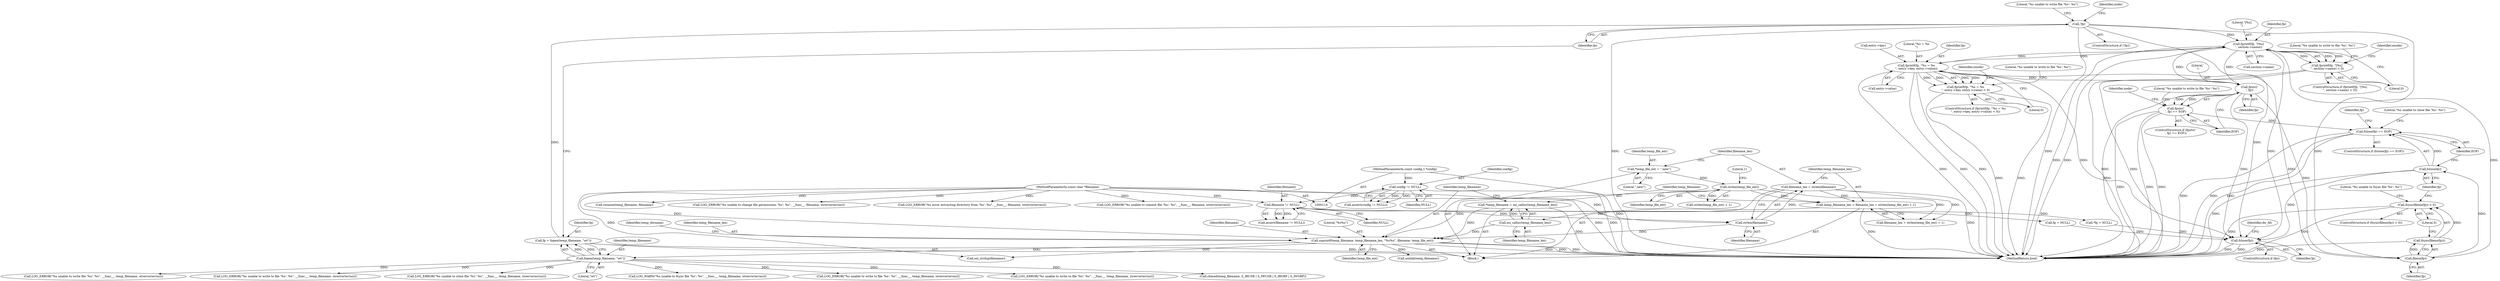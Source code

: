 digraph "0_Android_472271b153c5dc53c28beac55480a8d8434b2d5c_56@API" {
"1000252" [label="(Call,fprintf(fp, \"[%s]\n\", section->name))"];
"1000324" [label="(Call,fputc('\n', fp))"];
"1000252" [label="(Call,fprintf(fp, \"[%s]\n\", section->name))"];
"1000295" [label="(Call,fprintf(fp, \"%s = %s\n\", entry->key, entry->value))"];
"1000214" [label="(Call,!fp)"];
"1000208" [label="(Call,fp = fopen(temp_filename, \"wt\"))"];
"1000210" [label="(Call,fopen(temp_filename, \"wt\"))"];
"1000163" [label="(Call,snprintf(temp_filename, temp_filename_len, \"%s%s\", filename, temp_file_ext))"];
"1000159" [label="(Call,*temp_filename = osi_calloc(temp_filename_len))"];
"1000161" [label="(Call,osi_calloc(temp_filename_len))"];
"1000150" [label="(Call,temp_filename_len = filename_len + strlen(temp_file_ext) + 1)"];
"1000145" [label="(Call,filename_len = strlen(filename))"];
"1000147" [label="(Call,strlen(filename))"];
"1000123" [label="(Call,filename != NULL)"];
"1000116" [label="(MethodParameterIn,const char *filename)"];
"1000119" [label="(Call,config != NULL)"];
"1000115" [label="(MethodParameterIn,const config_t *config)"];
"1000155" [label="(Call,strlen(temp_file_ext))"];
"1000141" [label="(Call,*temp_file_ext = \".new\")"];
"1000251" [label="(Call,fprintf(fp, \"[%s]\n\", section->name) < 0)"];
"1000323" [label="(Call,fputc('\n', fp) == EOF)"];
"1000350" [label="(Call,fclose(fp) == EOF)"];
"1000339" [label="(Call,fileno(fp))"];
"1000338" [label="(Call,fsync(fileno(fp)))"];
"1000337" [label="(Call,fsync(fileno(fp)) < 0)"];
"1000351" [label="(Call,fclose(fp))"];
"1000437" [label="(Call,fclose(fp))"];
"1000294" [label="(Call,fprintf(fp, \"%s = %s\n\", entry->key, entry->value) < 0)"];
"1000326" [label="(Identifier,fp)"];
"1000117" [label="(Block,)"];
"1000340" [label="(Identifier,fp)"];
"1000298" [label="(Call,entry->key)"];
"1000120" [label="(Identifier,config)"];
"1000295" [label="(Call,fprintf(fp, \"%s = %s\n\", entry->key, entry->value))"];
"1000293" [label="(ControlStructure,if (fprintf(fp, \"%s = %s\n\", entry->key, entry->value) < 0))"];
"1000362" [label="(Call,fp = NULL)"];
"1000363" [label="(Identifier,fp)"];
"1000304" [label="(Literal,0)"];
"1000254" [label="(Literal,\"[%s]\n\")"];
"1000137" [label="(Call,*fp = NULL)"];
"1000352" [label="(Identifier,fp)"];
"1000161" [label="(Call,osi_calloc(temp_filename_len))"];
"1000336" [label="(ControlStructure,if (fsync(fileno(fp)) < 0))"];
"1000218" [label="(Literal,\"%s unable to write file '%s': %s\")"];
"1000330" [label="(Literal,\"%s unable to write to file '%s': %s\")"];
"1000122" [label="(Call,assert(filename != NULL))"];
"1000154" [label="(Call,strlen(temp_file_ext) + 1)"];
"1000162" [label="(Identifier,temp_filename_len)"];
"1000433" [label="(Call,unlink(temp_filename))"];
"1000116" [label="(MethodParameterIn,const char *filename)"];
"1000307" [label="(Literal,\"%s unable to write to file '%s': %s\")"];
"1000437" [label="(Call,fclose(fp))"];
"1000125" [label="(Identifier,NULL)"];
"1000435" [label="(ControlStructure,if (fp))"];
"1000297" [label="(Literal,\"%s = %s\n\")"];
"1000356" [label="(Literal,\"%s unable to close file '%s': %s\")"];
"1000212" [label="(Literal,\"wt\")"];
"1000253" [label="(Identifier,fp)"];
"1000118" [label="(Call,assert(config != NULL))"];
"1000255" [label="(Call,section->name)"];
"1000323" [label="(Call,fputc('\n', fp) == EOF)"];
"1000147" [label="(Call,strlen(filename))"];
"1000322" [label="(ControlStructure,if (fputc('\n', fp) == EOF))"];
"1000150" [label="(Call,temp_filename_len = filename_len + strlen(temp_file_ext) + 1)"];
"1000227" [label="(Identifier,node)"];
"1000159" [label="(Call,*temp_filename = osi_calloc(temp_filename_len))"];
"1000349" [label="(ControlStructure,if (fclose(fp) == EOF))"];
"1000165" [label="(Identifier,temp_filename_len)"];
"1000172" [label="(Call,osi_strdup(filename))"];
"1000217" [label="(Call,LOG_ERROR(\"%s unable to write file '%s': %s\", __func__, temp_filename, strerror(errno)))"];
"1000353" [label="(Identifier,EOF)"];
"1000344" [label="(Literal,\"%s unable to fsync file '%s': %s\")"];
"1000209" [label="(Identifier,fp)"];
"1000329" [label="(Call,LOG_ERROR(\"%s unable to write to file '%s': %s\", __func__, temp_filename, strerror(errno)))"];
"1000351" [label="(Call,fclose(fp))"];
"1000164" [label="(Identifier,temp_filename)"];
"1000160" [label="(Identifier,temp_filename)"];
"1000143" [label="(Literal,\".new\")"];
"1000438" [label="(Identifier,fp)"];
"1000324" [label="(Call,fputc('\n', fp))"];
"1000142" [label="(Identifier,temp_file_ext)"];
"1000355" [label="(Call,LOG_ERROR(\"%s unable to close file '%s': %s\", __func__, temp_filename, strerror(errno)))"];
"1000151" [label="(Identifier,temp_filename_len)"];
"1000115" [label="(MethodParameterIn,const config_t *config)"];
"1000166" [label="(Literal,\"%s%s\")"];
"1000325" [label="(Literal,'\n')"];
"1000270" [label="(Identifier,enode)"];
"1000141" [label="(Call,*temp_file_ext = \".new\")"];
"1000379" [label="(Call,LOG_ERROR(\"%s unable to change file permissions '%s': %s\", __func__, filename, strerror(errno)))"];
"1000208" [label="(Call,fp = fopen(temp_filename, \"wt\"))"];
"1000156" [label="(Identifier,temp_file_ext)"];
"1000211" [label="(Identifier,temp_filename)"];
"1000294" [label="(Call,fprintf(fp, \"%s = %s\n\", entry->key, entry->value) < 0)"];
"1000239" [label="(Identifier,node)"];
"1000183" [label="(Call,LOG_ERROR(\"%s error extracting directory from '%s': %s\", __func__, filename, strerror(errno)))"];
"1000210" [label="(Call,fopen(temp_filename, \"wt\"))"];
"1000214" [label="(Call,!fp)"];
"1000252" [label="(Call,fprintf(fp, \"[%s]\n\", section->name))"];
"1000296" [label="(Identifier,fp)"];
"1000155" [label="(Call,strlen(temp_file_ext))"];
"1000171" [label="(Identifier,temp_dirname)"];
"1000338" [label="(Call,fsync(fileno(fp)))"];
"1000146" [label="(Identifier,filename_len)"];
"1000452" [label="(MethodReturn,bool)"];
"1000327" [label="(Identifier,EOF)"];
"1000343" [label="(Call,LOG_WARN(\"%s unable to fsync file '%s': %s\", __func__, temp_filename, strerror(errno)))"];
"1000394" [label="(Call,LOG_ERROR(\"%s unable to commit file '%s': %s\", __func__, filename, strerror(errno)))"];
"1000145" [label="(Call,filename_len = strlen(filename))"];
"1000163" [label="(Call,snprintf(temp_filename, temp_filename_len, \"%s%s\", filename, temp_file_ext))"];
"1000157" [label="(Literal,1)"];
"1000251" [label="(Call,fprintf(fp, \"[%s]\n\", section->name) < 0)"];
"1000167" [label="(Identifier,filename)"];
"1000119" [label="(Call,config != NULL)"];
"1000124" [label="(Identifier,filename)"];
"1000213" [label="(ControlStructure,if (!fp))"];
"1000258" [label="(Literal,0)"];
"1000123" [label="(Call,filename != NULL)"];
"1000260" [label="(Call,LOG_ERROR(\"%s unable to write to file '%s': %s\", __func__, temp_filename, strerror(errno)))"];
"1000168" [label="(Identifier,temp_file_ext)"];
"1000388" [label="(Call,rename(temp_filename, filename))"];
"1000301" [label="(Call,entry->value)"];
"1000152" [label="(Call,filename_len + strlen(temp_file_ext) + 1)"];
"1000441" [label="(Identifier,dir_fd)"];
"1000306" [label="(Call,LOG_ERROR(\"%s unable to write to file '%s': %s\", __func__, temp_filename, strerror(errno)))"];
"1000367" [label="(Call,chmod(temp_filename, S_IRUSR | S_IWUSR | S_IRGRP | S_IWGRP))"];
"1000282" [label="(Identifier,enode)"];
"1000339" [label="(Call,fileno(fp))"];
"1000350" [label="(Call,fclose(fp) == EOF)"];
"1000337" [label="(Call,fsync(fileno(fp)) < 0)"];
"1000261" [label="(Literal,\"%s unable to write to file '%s': %s\")"];
"1000341" [label="(Literal,0)"];
"1000250" [label="(ControlStructure,if (fprintf(fp, \"[%s]\n\", section->name) < 0))"];
"1000148" [label="(Identifier,filename)"];
"1000215" [label="(Identifier,fp)"];
"1000121" [label="(Identifier,NULL)"];
"1000252" -> "1000251"  [label="AST: "];
"1000252" -> "1000255"  [label="CFG: "];
"1000253" -> "1000252"  [label="AST: "];
"1000254" -> "1000252"  [label="AST: "];
"1000255" -> "1000252"  [label="AST: "];
"1000258" -> "1000252"  [label="CFG: "];
"1000252" -> "1000452"  [label="DDG: "];
"1000252" -> "1000452"  [label="DDG: "];
"1000252" -> "1000251"  [label="DDG: "];
"1000252" -> "1000251"  [label="DDG: "];
"1000252" -> "1000251"  [label="DDG: "];
"1000324" -> "1000252"  [label="DDG: "];
"1000295" -> "1000252"  [label="DDG: "];
"1000214" -> "1000252"  [label="DDG: "];
"1000252" -> "1000295"  [label="DDG: "];
"1000252" -> "1000324"  [label="DDG: "];
"1000252" -> "1000339"  [label="DDG: "];
"1000252" -> "1000437"  [label="DDG: "];
"1000324" -> "1000323"  [label="AST: "];
"1000324" -> "1000326"  [label="CFG: "];
"1000325" -> "1000324"  [label="AST: "];
"1000326" -> "1000324"  [label="AST: "];
"1000327" -> "1000324"  [label="CFG: "];
"1000324" -> "1000452"  [label="DDG: "];
"1000324" -> "1000323"  [label="DDG: "];
"1000324" -> "1000323"  [label="DDG: "];
"1000295" -> "1000324"  [label="DDG: "];
"1000324" -> "1000339"  [label="DDG: "];
"1000324" -> "1000437"  [label="DDG: "];
"1000295" -> "1000294"  [label="AST: "];
"1000295" -> "1000301"  [label="CFG: "];
"1000296" -> "1000295"  [label="AST: "];
"1000297" -> "1000295"  [label="AST: "];
"1000298" -> "1000295"  [label="AST: "];
"1000301" -> "1000295"  [label="AST: "];
"1000304" -> "1000295"  [label="CFG: "];
"1000295" -> "1000452"  [label="DDG: "];
"1000295" -> "1000452"  [label="DDG: "];
"1000295" -> "1000452"  [label="DDG: "];
"1000295" -> "1000294"  [label="DDG: "];
"1000295" -> "1000294"  [label="DDG: "];
"1000295" -> "1000294"  [label="DDG: "];
"1000295" -> "1000294"  [label="DDG: "];
"1000295" -> "1000339"  [label="DDG: "];
"1000295" -> "1000437"  [label="DDG: "];
"1000214" -> "1000213"  [label="AST: "];
"1000214" -> "1000215"  [label="CFG: "];
"1000215" -> "1000214"  [label="AST: "];
"1000218" -> "1000214"  [label="CFG: "];
"1000227" -> "1000214"  [label="CFG: "];
"1000214" -> "1000452"  [label="DDG: "];
"1000214" -> "1000452"  [label="DDG: "];
"1000208" -> "1000214"  [label="DDG: "];
"1000214" -> "1000339"  [label="DDG: "];
"1000214" -> "1000437"  [label="DDG: "];
"1000208" -> "1000117"  [label="AST: "];
"1000208" -> "1000210"  [label="CFG: "];
"1000209" -> "1000208"  [label="AST: "];
"1000210" -> "1000208"  [label="AST: "];
"1000215" -> "1000208"  [label="CFG: "];
"1000208" -> "1000452"  [label="DDG: "];
"1000210" -> "1000208"  [label="DDG: "];
"1000210" -> "1000208"  [label="DDG: "];
"1000210" -> "1000212"  [label="CFG: "];
"1000211" -> "1000210"  [label="AST: "];
"1000212" -> "1000210"  [label="AST: "];
"1000163" -> "1000210"  [label="DDG: "];
"1000210" -> "1000217"  [label="DDG: "];
"1000210" -> "1000260"  [label="DDG: "];
"1000210" -> "1000306"  [label="DDG: "];
"1000210" -> "1000329"  [label="DDG: "];
"1000210" -> "1000343"  [label="DDG: "];
"1000210" -> "1000355"  [label="DDG: "];
"1000210" -> "1000367"  [label="DDG: "];
"1000163" -> "1000117"  [label="AST: "];
"1000163" -> "1000168"  [label="CFG: "];
"1000164" -> "1000163"  [label="AST: "];
"1000165" -> "1000163"  [label="AST: "];
"1000166" -> "1000163"  [label="AST: "];
"1000167" -> "1000163"  [label="AST: "];
"1000168" -> "1000163"  [label="AST: "];
"1000171" -> "1000163"  [label="CFG: "];
"1000163" -> "1000452"  [label="DDG: "];
"1000163" -> "1000452"  [label="DDG: "];
"1000163" -> "1000452"  [label="DDG: "];
"1000159" -> "1000163"  [label="DDG: "];
"1000161" -> "1000163"  [label="DDG: "];
"1000147" -> "1000163"  [label="DDG: "];
"1000116" -> "1000163"  [label="DDG: "];
"1000155" -> "1000163"  [label="DDG: "];
"1000163" -> "1000172"  [label="DDG: "];
"1000163" -> "1000433"  [label="DDG: "];
"1000159" -> "1000117"  [label="AST: "];
"1000159" -> "1000161"  [label="CFG: "];
"1000160" -> "1000159"  [label="AST: "];
"1000161" -> "1000159"  [label="AST: "];
"1000164" -> "1000159"  [label="CFG: "];
"1000159" -> "1000452"  [label="DDG: "];
"1000161" -> "1000159"  [label="DDG: "];
"1000161" -> "1000162"  [label="CFG: "];
"1000162" -> "1000161"  [label="AST: "];
"1000150" -> "1000161"  [label="DDG: "];
"1000150" -> "1000117"  [label="AST: "];
"1000150" -> "1000152"  [label="CFG: "];
"1000151" -> "1000150"  [label="AST: "];
"1000152" -> "1000150"  [label="AST: "];
"1000160" -> "1000150"  [label="CFG: "];
"1000150" -> "1000452"  [label="DDG: "];
"1000145" -> "1000150"  [label="DDG: "];
"1000155" -> "1000150"  [label="DDG: "];
"1000145" -> "1000117"  [label="AST: "];
"1000145" -> "1000147"  [label="CFG: "];
"1000146" -> "1000145"  [label="AST: "];
"1000147" -> "1000145"  [label="AST: "];
"1000151" -> "1000145"  [label="CFG: "];
"1000145" -> "1000452"  [label="DDG: "];
"1000147" -> "1000145"  [label="DDG: "];
"1000145" -> "1000152"  [label="DDG: "];
"1000147" -> "1000148"  [label="CFG: "];
"1000148" -> "1000147"  [label="AST: "];
"1000123" -> "1000147"  [label="DDG: "];
"1000116" -> "1000147"  [label="DDG: "];
"1000123" -> "1000122"  [label="AST: "];
"1000123" -> "1000125"  [label="CFG: "];
"1000124" -> "1000123"  [label="AST: "];
"1000125" -> "1000123"  [label="AST: "];
"1000122" -> "1000123"  [label="CFG: "];
"1000123" -> "1000122"  [label="DDG: "];
"1000123" -> "1000122"  [label="DDG: "];
"1000116" -> "1000123"  [label="DDG: "];
"1000119" -> "1000123"  [label="DDG: "];
"1000123" -> "1000137"  [label="DDG: "];
"1000123" -> "1000362"  [label="DDG: "];
"1000116" -> "1000114"  [label="AST: "];
"1000116" -> "1000452"  [label="DDG: "];
"1000116" -> "1000172"  [label="DDG: "];
"1000116" -> "1000183"  [label="DDG: "];
"1000116" -> "1000379"  [label="DDG: "];
"1000116" -> "1000388"  [label="DDG: "];
"1000116" -> "1000394"  [label="DDG: "];
"1000119" -> "1000118"  [label="AST: "];
"1000119" -> "1000121"  [label="CFG: "];
"1000120" -> "1000119"  [label="AST: "];
"1000121" -> "1000119"  [label="AST: "];
"1000118" -> "1000119"  [label="CFG: "];
"1000119" -> "1000452"  [label="DDG: "];
"1000119" -> "1000118"  [label="DDG: "];
"1000119" -> "1000118"  [label="DDG: "];
"1000115" -> "1000119"  [label="DDG: "];
"1000115" -> "1000114"  [label="AST: "];
"1000115" -> "1000452"  [label="DDG: "];
"1000155" -> "1000154"  [label="AST: "];
"1000155" -> "1000156"  [label="CFG: "];
"1000156" -> "1000155"  [label="AST: "];
"1000157" -> "1000155"  [label="CFG: "];
"1000155" -> "1000152"  [label="DDG: "];
"1000155" -> "1000154"  [label="DDG: "];
"1000141" -> "1000155"  [label="DDG: "];
"1000141" -> "1000117"  [label="AST: "];
"1000141" -> "1000143"  [label="CFG: "];
"1000142" -> "1000141"  [label="AST: "];
"1000143" -> "1000141"  [label="AST: "];
"1000146" -> "1000141"  [label="CFG: "];
"1000251" -> "1000250"  [label="AST: "];
"1000251" -> "1000258"  [label="CFG: "];
"1000258" -> "1000251"  [label="AST: "];
"1000261" -> "1000251"  [label="CFG: "];
"1000270" -> "1000251"  [label="CFG: "];
"1000251" -> "1000452"  [label="DDG: "];
"1000251" -> "1000452"  [label="DDG: "];
"1000323" -> "1000322"  [label="AST: "];
"1000323" -> "1000327"  [label="CFG: "];
"1000327" -> "1000323"  [label="AST: "];
"1000330" -> "1000323"  [label="CFG: "];
"1000239" -> "1000323"  [label="CFG: "];
"1000323" -> "1000452"  [label="DDG: "];
"1000323" -> "1000452"  [label="DDG: "];
"1000323" -> "1000452"  [label="DDG: "];
"1000323" -> "1000350"  [label="DDG: "];
"1000350" -> "1000349"  [label="AST: "];
"1000350" -> "1000353"  [label="CFG: "];
"1000351" -> "1000350"  [label="AST: "];
"1000353" -> "1000350"  [label="AST: "];
"1000356" -> "1000350"  [label="CFG: "];
"1000363" -> "1000350"  [label="CFG: "];
"1000350" -> "1000452"  [label="DDG: "];
"1000350" -> "1000452"  [label="DDG: "];
"1000350" -> "1000452"  [label="DDG: "];
"1000351" -> "1000350"  [label="DDG: "];
"1000339" -> "1000338"  [label="AST: "];
"1000339" -> "1000340"  [label="CFG: "];
"1000340" -> "1000339"  [label="AST: "];
"1000338" -> "1000339"  [label="CFG: "];
"1000339" -> "1000338"  [label="DDG: "];
"1000339" -> "1000351"  [label="DDG: "];
"1000338" -> "1000337"  [label="AST: "];
"1000341" -> "1000338"  [label="CFG: "];
"1000338" -> "1000452"  [label="DDG: "];
"1000338" -> "1000337"  [label="DDG: "];
"1000337" -> "1000336"  [label="AST: "];
"1000337" -> "1000341"  [label="CFG: "];
"1000341" -> "1000337"  [label="AST: "];
"1000344" -> "1000337"  [label="CFG: "];
"1000352" -> "1000337"  [label="CFG: "];
"1000337" -> "1000452"  [label="DDG: "];
"1000337" -> "1000452"  [label="DDG: "];
"1000351" -> "1000352"  [label="CFG: "];
"1000352" -> "1000351"  [label="AST: "];
"1000353" -> "1000351"  [label="CFG: "];
"1000351" -> "1000452"  [label="DDG: "];
"1000351" -> "1000437"  [label="DDG: "];
"1000437" -> "1000435"  [label="AST: "];
"1000437" -> "1000438"  [label="CFG: "];
"1000438" -> "1000437"  [label="AST: "];
"1000441" -> "1000437"  [label="CFG: "];
"1000437" -> "1000452"  [label="DDG: "];
"1000437" -> "1000452"  [label="DDG: "];
"1000137" -> "1000437"  [label="DDG: "];
"1000362" -> "1000437"  [label="DDG: "];
"1000294" -> "1000293"  [label="AST: "];
"1000294" -> "1000304"  [label="CFG: "];
"1000304" -> "1000294"  [label="AST: "];
"1000307" -> "1000294"  [label="CFG: "];
"1000282" -> "1000294"  [label="CFG: "];
"1000294" -> "1000452"  [label="DDG: "];
"1000294" -> "1000452"  [label="DDG: "];
}
